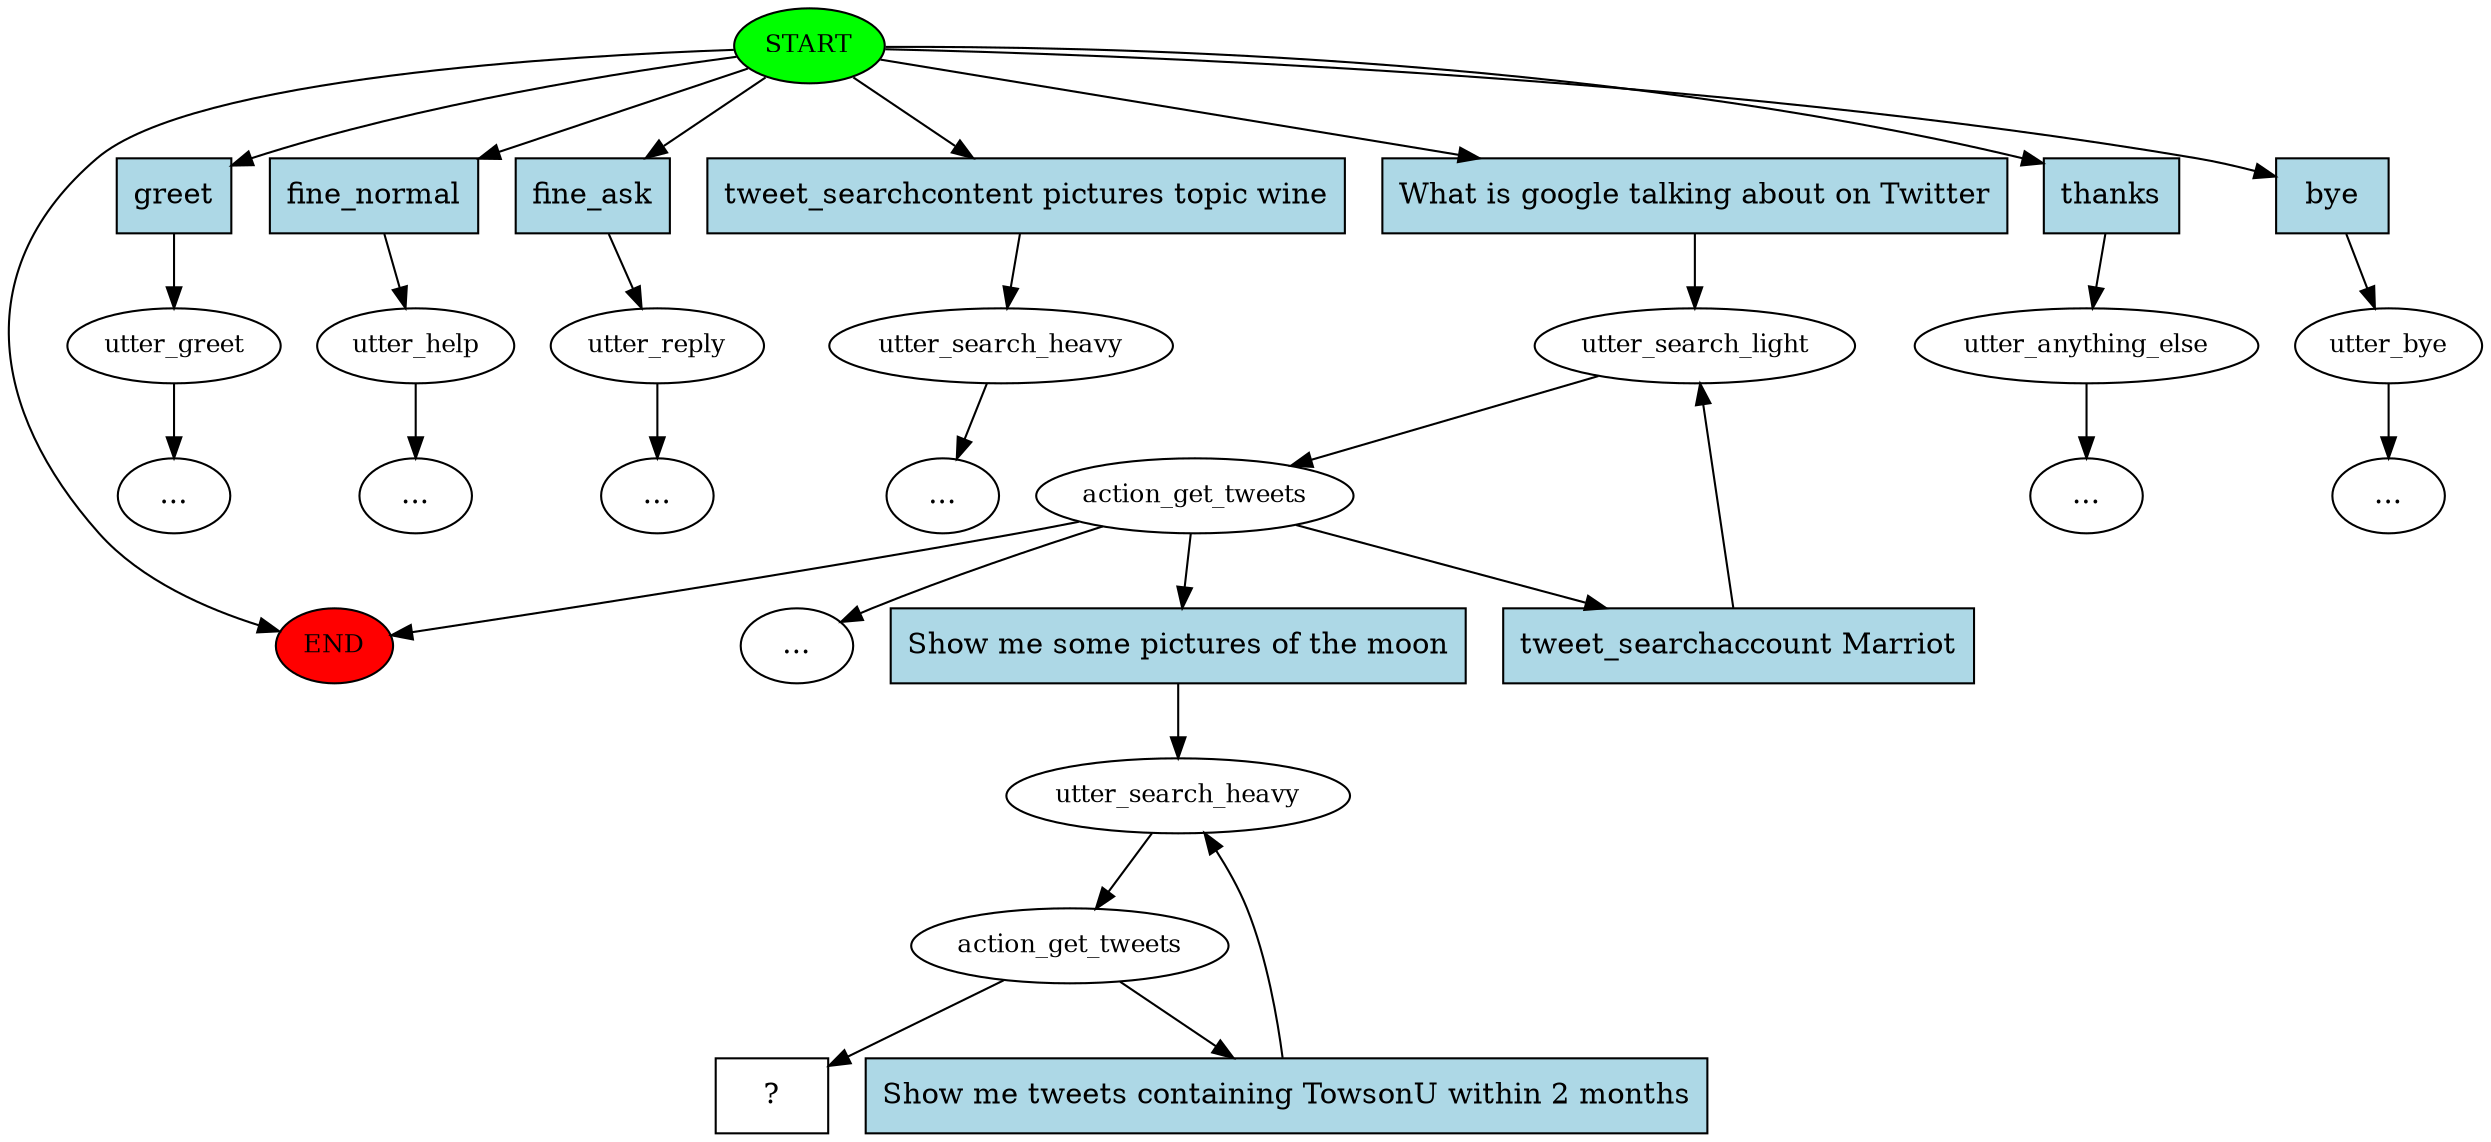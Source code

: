digraph  {
0 [class="start active", fillcolor=green, fontsize=12, label=START, style=filled];
"-1" [class=end, fillcolor=red, fontsize=12, label=END, style=filled];
1 [class="", fontsize=12, label=utter_greet];
"-3" [class=ellipsis, label="..."];
2 [class="", fontsize=12, label=utter_help];
"-4" [class=ellipsis, label="..."];
3 [class="", fontsize=12, label=utter_reply];
"-5" [class=ellipsis, label="..."];
4 [class="", fontsize=12, label=utter_search_heavy];
5 [class=active, fontsize=12, label=utter_search_light];
6 [class=active, fontsize=12, label=action_get_tweets];
7 [class="", fontsize=12, label=utter_anything_else];
"-7" [class=ellipsis, label="..."];
8 [class="", fontsize=12, label=utter_bye];
"-8" [class=ellipsis, label="..."];
"-9" [class=ellipsis, label="..."];
"-15" [class=ellipsis, label="..."];
36 [class=active, fontsize=12, label=utter_search_heavy];
37 [class=active, fontsize=12, label=action_get_tweets];
42 [class="intent dashed active", label="  ?  ", shape=rect];
43 [class=intent, fillcolor=lightblue, label=greet, shape=rect, style=filled];
44 [class=intent, fillcolor=lightblue, label=fine_normal, shape=rect, style=filled];
45 [class=intent, fillcolor=lightblue, label=fine_ask, shape=rect, style=filled];
46 [class=intent, fillcolor=lightblue, label="tweet_searchcontent pictures topic wine", shape=rect, style=filled];
47 [class="intent active", fillcolor=lightblue, label="What is google talking about on Twitter", shape=rect, style=filled];
48 [class=intent, fillcolor=lightblue, label=thanks, shape=rect, style=filled];
49 [class=intent, fillcolor=lightblue, label=bye, shape=rect, style=filled];
50 [class=intent, fillcolor=lightblue, label="tweet_searchaccount Marriot", shape=rect, style=filled];
51 [class="intent active", fillcolor=lightblue, label="Show me some pictures of the moon", shape=rect, style=filled];
52 [class="intent active", fillcolor=lightblue, label="Show me tweets containing TowsonU within 2 months", shape=rect, style=filled];
0 -> "-1"  [class="", key=NONE, label=""];
0 -> 43  [class="", key=0];
0 -> 44  [class="", key=0];
0 -> 45  [class="", key=0];
0 -> 46  [class="", key=0];
0 -> 47  [class=active, key=0];
0 -> 48  [class="", key=0];
0 -> 49  [class="", key=0];
1 -> "-3"  [class="", key=NONE, label=""];
2 -> "-4"  [class="", key=NONE, label=""];
3 -> "-5"  [class="", key=NONE, label=""];
4 -> "-9"  [class="", key=NONE, label=""];
5 -> 6  [class=active, key=NONE, label=""];
6 -> "-1"  [class="", key=NONE, label=""];
6 -> "-15"  [class="", key=NONE, label=""];
6 -> 50  [class="", key=0];
6 -> 51  [class=active, key=0];
7 -> "-7"  [class="", key=NONE, label=""];
8 -> "-8"  [class="", key=NONE, label=""];
36 -> 37  [class=active, key=NONE, label=""];
37 -> 42  [class=active, key=NONE, label=""];
37 -> 52  [class=active, key=0];
43 -> 1  [class="", key=0];
44 -> 2  [class="", key=0];
45 -> 3  [class="", key=0];
46 -> 4  [class="", key=0];
47 -> 5  [class=active, key=0];
48 -> 7  [class="", key=0];
49 -> 8  [class="", key=0];
50 -> 5  [class="", key=0];
51 -> 36  [class=active, key=0];
52 -> 36  [class=active, key=0];
}
